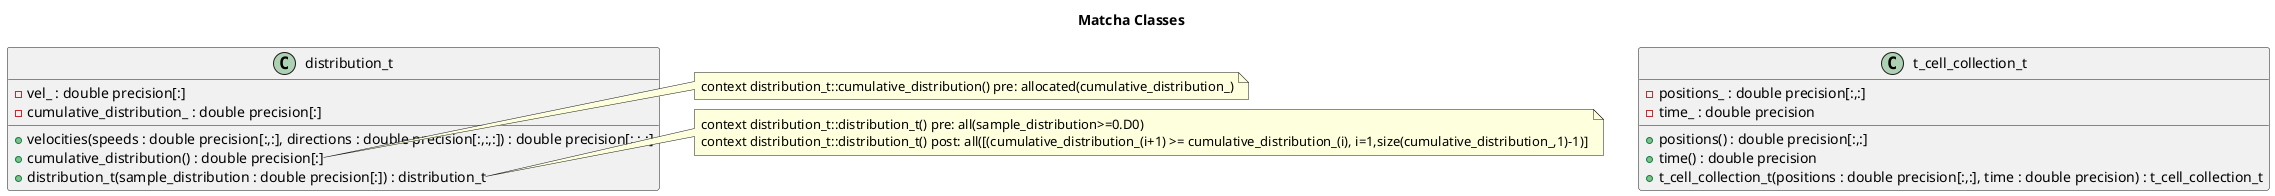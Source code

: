 @startuml

Title "Matcha Classes"

class t_cell_collection_t{
  - positions_ : double precision[:,:]
  - time_ : double precision
  + positions() : double precision[:,:]
  + time() : double precision
  + t_cell_collection_t(positions : double precision[:,:], time : double precision) : t_cell_collection_t
}

class distribution_t{
  - vel_ : double precision[:]
  - cumulative_distribution_ : double precision[:]
  + velocities(speeds : double precision[:,:], directions : double precision[:,:,:]) : double precision[:,:,:]
  + cumulative_distribution() : double precision[:]
  + distribution_t(sample_distribution : double precision[:]) : distribution_t
}

note right of distribution_t::cumulative_distribution()
  context distribution_t::cumulative_distribution() pre: allocated(cumulative_distribution_)
end note

note right of distribution_t::distribution_t
  context distribution_t::distribution_t() pre: all(sample_distribution>=0.D0)
  context distribution_t::distribution_t() post: all([(cumulative_distribution_(i+1) >= cumulative_distribution_(i), i=1,size(cumulative_distribution_,1)-1)]
end note

@enduml
